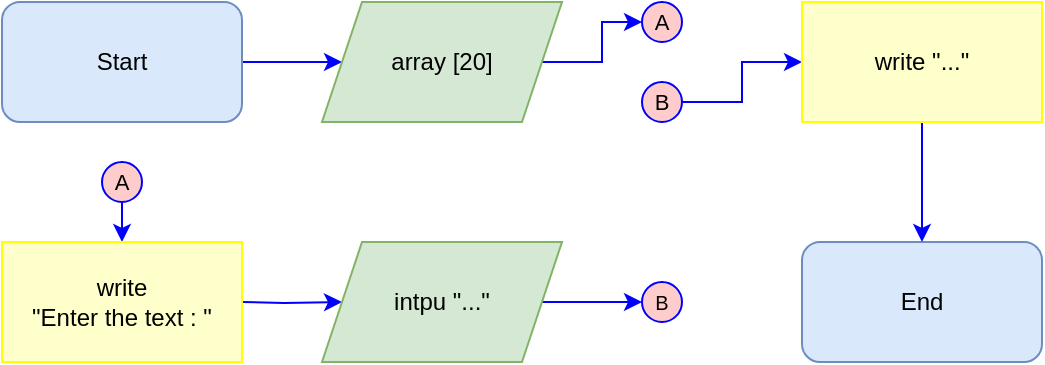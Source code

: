 <mxfile version="20.6.0" type="device"><diagram id="GU_egi--gNR71cNjjw7K" name="หน้า-1"><mxGraphModel dx="614" dy="651" grid="1" gridSize="10" guides="1" tooltips="1" connect="1" arrows="1" fold="1" page="1" pageScale="1" pageWidth="827" pageHeight="1169" math="0" shadow="0"><root><mxCell id="0"/><mxCell id="1" parent="0"/><mxCell id="JDEgwbS9gVhzQcdF4mBM-7" style="edgeStyle=orthogonalEdgeStyle;shape=connector;rounded=0;orthogonalLoop=1;jettySize=auto;html=1;labelBackgroundColor=default;strokeColor=#0000FF;fontFamily=Helvetica;fontSize=10;fontColor=#0000FF;endArrow=classic;" parent="1" source="3kbfPJICYh6IDhDmhpvJ-2" target="3kbfPJICYh6IDhDmhpvJ-4" edge="1"><mxGeometry relative="1" as="geometry"/></mxCell><mxCell id="3kbfPJICYh6IDhDmhpvJ-2" value="Start" style="rounded=1;whiteSpace=wrap;html=1;fillColor=#dae8fc;strokeColor=#6c8ebf;" parent="1" vertex="1"><mxGeometry x="40" y="40" width="120" height="60" as="geometry"/></mxCell><mxCell id="r-CxnwtgwWSiGHG1ReEw-1" style="edgeStyle=orthogonalEdgeStyle;shape=connector;rounded=0;orthogonalLoop=1;jettySize=auto;html=1;labelBackgroundColor=default;strokeColor=#0000FF;fontFamily=Helvetica;fontSize=10;fontColor=#0000FF;endArrow=classic;" parent="1" source="3kbfPJICYh6IDhDmhpvJ-4" target="YBYVW-CL6SBp6H66ubGS-2" edge="1"><mxGeometry relative="1" as="geometry"><mxPoint x="370" y="70" as="targetPoint"/></mxGeometry></mxCell><mxCell id="3kbfPJICYh6IDhDmhpvJ-4" value="array [20]" style="shape=parallelogram;perimeter=parallelogramPerimeter;whiteSpace=wrap;html=1;fixedSize=1;fillColor=#d5e8d4;strokeColor=#82b366;" parent="1" vertex="1"><mxGeometry x="200" y="40" width="120" height="60" as="geometry"/></mxCell><mxCell id="FoLbMxyrFCu7v6io17kJ-6" style="edgeStyle=orthogonalEdgeStyle;shape=connector;rounded=0;orthogonalLoop=1;jettySize=auto;html=1;labelBackgroundColor=default;strokeColor=#0000FF;fontFamily=Helvetica;fontSize=10;fontColor=#0000FF;endArrow=classic;" parent="1" source="JDEgwbS9gVhzQcdF4mBM-1" edge="1"><mxGeometry relative="1" as="geometry"><mxPoint x="100" y="160" as="targetPoint"/></mxGeometry></mxCell><mxCell id="JDEgwbS9gVhzQcdF4mBM-1" value="A" style="ellipse;whiteSpace=wrap;html=1;aspect=fixed;fillColor=#FFCCCC;strokeColor=#0000FF;labelBackgroundColor=none;endArrow=classic;fontSize=11;rounded=0;" parent="1" vertex="1"><mxGeometry x="90" y="120" width="20" height="20" as="geometry"/></mxCell><mxCell id="FoLbMxyrFCu7v6io17kJ-10" style="edgeStyle=orthogonalEdgeStyle;shape=connector;rounded=0;orthogonalLoop=1;jettySize=auto;html=1;labelBackgroundColor=default;strokeColor=#0000FF;fontFamily=Helvetica;fontSize=10;fontColor=#0000FF;endArrow=classic;" parent="1" target="FoLbMxyrFCu7v6io17kJ-9" edge="1"><mxGeometry relative="1" as="geometry"><mxPoint x="160" y="190" as="sourcePoint"/></mxGeometry></mxCell><mxCell id="JDEgwbS9gVhzQcdF4mBM-16" value="&lt;font style=&quot;font-size: 10px;&quot;&gt;B&lt;/font&gt;" style="ellipse;whiteSpace=wrap;html=1;aspect=fixed;fillColor=#FFCCCC;strokeColor=#0000FF;labelBackgroundColor=none;endArrow=classic;fontSize=11;rounded=0;" parent="1" vertex="1"><mxGeometry x="360" y="180" width="20" height="20" as="geometry"/></mxCell><mxCell id="FoLbMxyrFCu7v6io17kJ-2" value="" style="edgeStyle=orthogonalEdgeStyle;shape=connector;rounded=0;orthogonalLoop=1;jettySize=auto;html=1;labelBackgroundColor=default;strokeColor=#0000FF;fontFamily=Helvetica;fontSize=10;fontColor=#0000FF;endArrow=classic;" parent="1" source="YBYVW-CL6SBp6H66ubGS-3" target="FoLbMxyrFCu7v6io17kJ-1" edge="1"><mxGeometry relative="1" as="geometry"><mxPoint x="470" y="70" as="sourcePoint"/></mxGeometry></mxCell><mxCell id="JDEgwbS9gVhzQcdF4mBM-21" value="End" style="rounded=1;whiteSpace=wrap;html=1;fillColor=#dae8fc;strokeColor=#6c8ebf;" parent="1" vertex="1"><mxGeometry x="440" y="160" width="120" height="60" as="geometry"/></mxCell><mxCell id="YBYVW-CL6SBp6H66ubGS-4" style="edgeStyle=orthogonalEdgeStyle;shape=connector;rounded=0;orthogonalLoop=1;jettySize=auto;html=1;labelBackgroundColor=default;strokeColor=#0000FF;fontFamily=Helvetica;fontSize=10;fontColor=#0000FF;endArrow=classic;" edge="1" parent="1" source="FoLbMxyrFCu7v6io17kJ-1" target="JDEgwbS9gVhzQcdF4mBM-21"><mxGeometry relative="1" as="geometry"/></mxCell><mxCell id="FoLbMxyrFCu7v6io17kJ-1" value="write &quot;...&quot;" style="rounded=0;whiteSpace=wrap;html=1;fillColor=#FFFFCC;strokeColor=#FFFF00;" parent="1" vertex="1"><mxGeometry x="440" y="40" width="120" height="60" as="geometry"/></mxCell><mxCell id="FoLbMxyrFCu7v6io17kJ-12" style="edgeStyle=orthogonalEdgeStyle;shape=connector;rounded=0;orthogonalLoop=1;jettySize=auto;html=1;labelBackgroundColor=default;strokeColor=#0000FF;fontFamily=Helvetica;fontSize=10;fontColor=#0000FF;endArrow=classic;" parent="1" source="FoLbMxyrFCu7v6io17kJ-9" edge="1"><mxGeometry relative="1" as="geometry"><mxPoint x="360" y="190" as="targetPoint"/></mxGeometry></mxCell><mxCell id="FoLbMxyrFCu7v6io17kJ-9" value="intpu &quot;...&quot;" style="shape=parallelogram;perimeter=parallelogramPerimeter;whiteSpace=wrap;html=1;fixedSize=1;fillColor=#d5e8d4;strokeColor=#82b366;" parent="1" vertex="1"><mxGeometry x="200" y="160" width="120" height="60" as="geometry"/></mxCell><mxCell id="FoLbMxyrFCu7v6io17kJ-13" value="write &lt;br&gt;&quot;Enter the text : &quot;" style="rounded=0;whiteSpace=wrap;html=1;fillColor=#FFFFCC;strokeColor=#FFFF00;" parent="1" vertex="1"><mxGeometry x="40" y="160" width="120" height="60" as="geometry"/></mxCell><mxCell id="YBYVW-CL6SBp6H66ubGS-2" value="A" style="ellipse;whiteSpace=wrap;html=1;aspect=fixed;fillColor=#FFCCCC;strokeColor=#0000FF;labelBackgroundColor=none;endArrow=classic;fontSize=11;rounded=0;" vertex="1" parent="1"><mxGeometry x="360" y="40" width="20" height="20" as="geometry"/></mxCell><mxCell id="YBYVW-CL6SBp6H66ubGS-3" value="B" style="ellipse;whiteSpace=wrap;html=1;aspect=fixed;fillColor=#FFCCCC;strokeColor=#0000FF;labelBackgroundColor=none;endArrow=classic;fontSize=11;rounded=0;" vertex="1" parent="1"><mxGeometry x="360" y="80" width="20" height="20" as="geometry"/></mxCell></root></mxGraphModel></diagram></mxfile>
